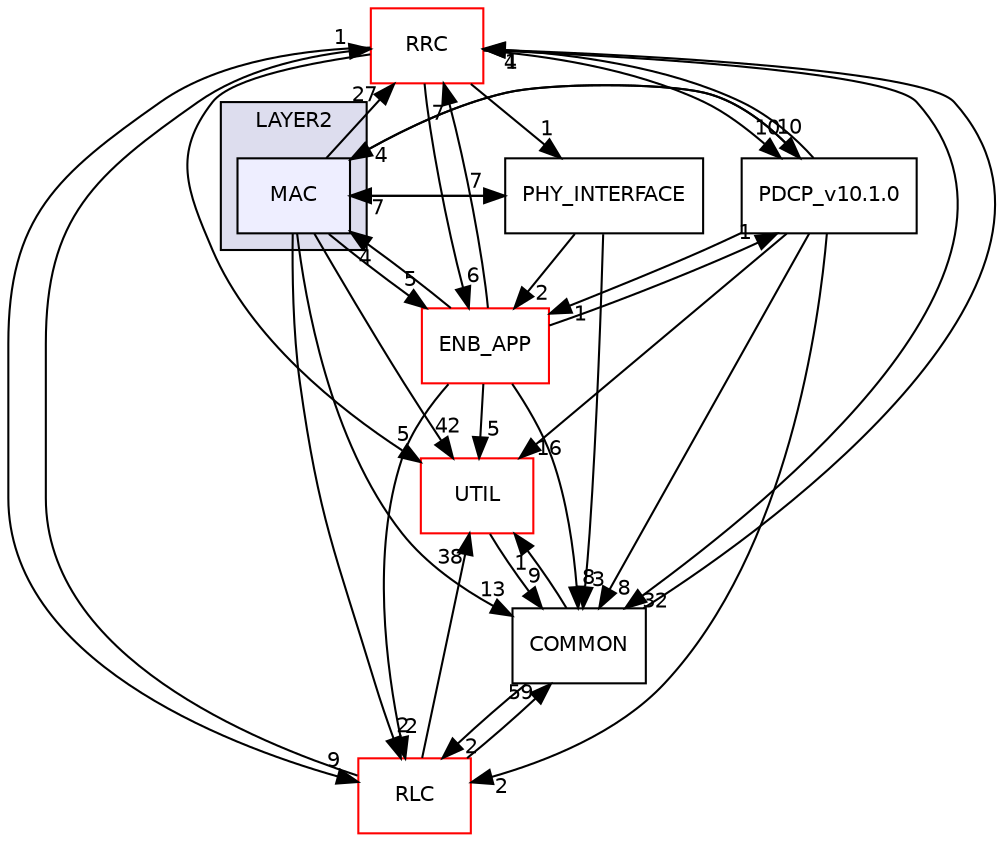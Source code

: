 digraph "LAYER2/MAC" {
  compound=true
  node [ fontsize="10", fontname="Helvetica"];
  edge [ labelfontsize="10", labelfontname="Helvetica"];
  subgraph clusterdir_5ca6936ce087eee19ec76772880a265c {
    graph [ bgcolor="#ddddee", pencolor="black", label="LAYER2" fontname="Helvetica", fontsize="10", URL="dir_5ca6936ce087eee19ec76772880a265c.html"]
  dir_11970ecf0a0b75773a9737a5f40e3100 [shape=box, label="MAC", style="filled", fillcolor="#eeeeff", pencolor="black", URL="dir_11970ecf0a0b75773a9737a5f40e3100.html"];
  }
  dir_be273f88df77d80d90cc38d9cfe431df [shape=box label="RRC" fillcolor="white" style="filled" color="red" URL="dir_be273f88df77d80d90cc38d9cfe431df.html"];
  dir_589c038ec477796bd05e0ef97bb6baa5 [shape=box label="UTIL" fillcolor="white" style="filled" color="red" URL="dir_589c038ec477796bd05e0ef97bb6baa5.html"];
  dir_7df49ef0c5f0d4b2a785a319ccac4397 [shape=box label="COMMON" URL="dir_7df49ef0c5f0d4b2a785a319ccac4397.html"];
  dir_41afbcdfa15fe5d62a33b88e999e933d [shape=box label="PDCP_v10.1.0" URL="dir_41afbcdfa15fe5d62a33b88e999e933d.html"];
  dir_b0f7b11de328330a1d851a388db5386a [shape=box label="PHY_INTERFACE" URL="dir_b0f7b11de328330a1d851a388db5386a.html"];
  dir_5fabdf7b07d43e66f80a0d80f5441e24 [shape=box label="RLC" fillcolor="white" style="filled" color="red" URL="dir_5fabdf7b07d43e66f80a0d80f5441e24.html"];
  dir_0166fe07a796440ce838c7f409d24361 [shape=box label="ENB_APP" fillcolor="white" style="filled" color="red" URL="dir_0166fe07a796440ce838c7f409d24361.html"];
  dir_589c038ec477796bd05e0ef97bb6baa5->dir_7df49ef0c5f0d4b2a785a319ccac4397 [headlabel="9", labeldistance=1.5 headhref="dir_000020_000000.html"];
  dir_be273f88df77d80d90cc38d9cfe431df->dir_589c038ec477796bd05e0ef97bb6baa5 [headlabel="5", labeldistance=1.5 headhref="dir_000022_000020.html"];
  dir_be273f88df77d80d90cc38d9cfe431df->dir_7df49ef0c5f0d4b2a785a319ccac4397 [headlabel="32", labeldistance=1.5 headhref="dir_000022_000000.html"];
  dir_be273f88df77d80d90cc38d9cfe431df->dir_41afbcdfa15fe5d62a33b88e999e933d [headlabel="10", labeldistance=1.5 headhref="dir_000022_000032.html"];
  dir_be273f88df77d80d90cc38d9cfe431df->dir_b0f7b11de328330a1d851a388db5386a [headlabel="1", labeldistance=1.5 headhref="dir_000022_000044.html"];
  dir_be273f88df77d80d90cc38d9cfe431df->dir_5fabdf7b07d43e66f80a0d80f5441e24 [headlabel="9", labeldistance=1.5 headhref="dir_000022_000002.html"];
  dir_be273f88df77d80d90cc38d9cfe431df->dir_0166fe07a796440ce838c7f409d24361 [headlabel="6", labeldistance=1.5 headhref="dir_000022_000006.html"];
  dir_7df49ef0c5f0d4b2a785a319ccac4397->dir_be273f88df77d80d90cc38d9cfe431df [headlabel="1", labeldistance=1.5 headhref="dir_000000_000022.html"];
  dir_7df49ef0c5f0d4b2a785a319ccac4397->dir_589c038ec477796bd05e0ef97bb6baa5 [headlabel="1", labeldistance=1.5 headhref="dir_000000_000020.html"];
  dir_7df49ef0c5f0d4b2a785a319ccac4397->dir_5fabdf7b07d43e66f80a0d80f5441e24 [headlabel="2", labeldistance=1.5 headhref="dir_000000_000002.html"];
  dir_11970ecf0a0b75773a9737a5f40e3100->dir_be273f88df77d80d90cc38d9cfe431df [headlabel="27", labeldistance=1.5 headhref="dir_000019_000022.html"];
  dir_11970ecf0a0b75773a9737a5f40e3100->dir_589c038ec477796bd05e0ef97bb6baa5 [headlabel="42", labeldistance=1.5 headhref="dir_000019_000020.html"];
  dir_11970ecf0a0b75773a9737a5f40e3100->dir_7df49ef0c5f0d4b2a785a319ccac4397 [headlabel="13", labeldistance=1.5 headhref="dir_000019_000000.html"];
  dir_11970ecf0a0b75773a9737a5f40e3100->dir_41afbcdfa15fe5d62a33b88e999e933d [headlabel="10", labeldistance=1.5 headhref="dir_000019_000032.html"];
  dir_11970ecf0a0b75773a9737a5f40e3100->dir_b0f7b11de328330a1d851a388db5386a [headlabel="7", labeldistance=1.5 headhref="dir_000019_000044.html"];
  dir_11970ecf0a0b75773a9737a5f40e3100->dir_5fabdf7b07d43e66f80a0d80f5441e24 [headlabel="2", labeldistance=1.5 headhref="dir_000019_000002.html"];
  dir_11970ecf0a0b75773a9737a5f40e3100->dir_0166fe07a796440ce838c7f409d24361 [headlabel="5", labeldistance=1.5 headhref="dir_000019_000006.html"];
  dir_41afbcdfa15fe5d62a33b88e999e933d->dir_589c038ec477796bd05e0ef97bb6baa5 [headlabel="16", labeldistance=1.5 headhref="dir_000032_000020.html"];
  dir_41afbcdfa15fe5d62a33b88e999e933d->dir_be273f88df77d80d90cc38d9cfe431df [headlabel="4", labeldistance=1.5 headhref="dir_000032_000022.html"];
  dir_41afbcdfa15fe5d62a33b88e999e933d->dir_7df49ef0c5f0d4b2a785a319ccac4397 [headlabel="8", labeldistance=1.5 headhref="dir_000032_000000.html"];
  dir_41afbcdfa15fe5d62a33b88e999e933d->dir_11970ecf0a0b75773a9737a5f40e3100 [headlabel="4", labeldistance=1.5 headhref="dir_000032_000019.html"];
  dir_41afbcdfa15fe5d62a33b88e999e933d->dir_5fabdf7b07d43e66f80a0d80f5441e24 [headlabel="2", labeldistance=1.5 headhref="dir_000032_000002.html"];
  dir_41afbcdfa15fe5d62a33b88e999e933d->dir_0166fe07a796440ce838c7f409d24361 [headlabel="1", labeldistance=1.5 headhref="dir_000032_000006.html"];
  dir_b0f7b11de328330a1d851a388db5386a->dir_7df49ef0c5f0d4b2a785a319ccac4397 [headlabel="3", labeldistance=1.5 headhref="dir_000044_000000.html"];
  dir_b0f7b11de328330a1d851a388db5386a->dir_11970ecf0a0b75773a9737a5f40e3100 [headlabel="7", labeldistance=1.5 headhref="dir_000044_000019.html"];
  dir_b0f7b11de328330a1d851a388db5386a->dir_0166fe07a796440ce838c7f409d24361 [headlabel="2", labeldistance=1.5 headhref="dir_000044_000006.html"];
  dir_5fabdf7b07d43e66f80a0d80f5441e24->dir_be273f88df77d80d90cc38d9cfe431df [headlabel="1", labeldistance=1.5 headhref="dir_000002_000022.html"];
  dir_5fabdf7b07d43e66f80a0d80f5441e24->dir_589c038ec477796bd05e0ef97bb6baa5 [headlabel="38", labeldistance=1.5 headhref="dir_000002_000020.html"];
  dir_5fabdf7b07d43e66f80a0d80f5441e24->dir_7df49ef0c5f0d4b2a785a319ccac4397 [headlabel="59", labeldistance=1.5 headhref="dir_000002_000000.html"];
  dir_0166fe07a796440ce838c7f409d24361->dir_be273f88df77d80d90cc38d9cfe431df [headlabel="7", labeldistance=1.5 headhref="dir_000006_000022.html"];
  dir_0166fe07a796440ce838c7f409d24361->dir_589c038ec477796bd05e0ef97bb6baa5 [headlabel="5", labeldistance=1.5 headhref="dir_000006_000020.html"];
  dir_0166fe07a796440ce838c7f409d24361->dir_7df49ef0c5f0d4b2a785a319ccac4397 [headlabel="8", labeldistance=1.5 headhref="dir_000006_000000.html"];
  dir_0166fe07a796440ce838c7f409d24361->dir_11970ecf0a0b75773a9737a5f40e3100 [headlabel="4", labeldistance=1.5 headhref="dir_000006_000019.html"];
  dir_0166fe07a796440ce838c7f409d24361->dir_41afbcdfa15fe5d62a33b88e999e933d [headlabel="1", labeldistance=1.5 headhref="dir_000006_000032.html"];
  dir_0166fe07a796440ce838c7f409d24361->dir_5fabdf7b07d43e66f80a0d80f5441e24 [headlabel="2", labeldistance=1.5 headhref="dir_000006_000002.html"];
}
